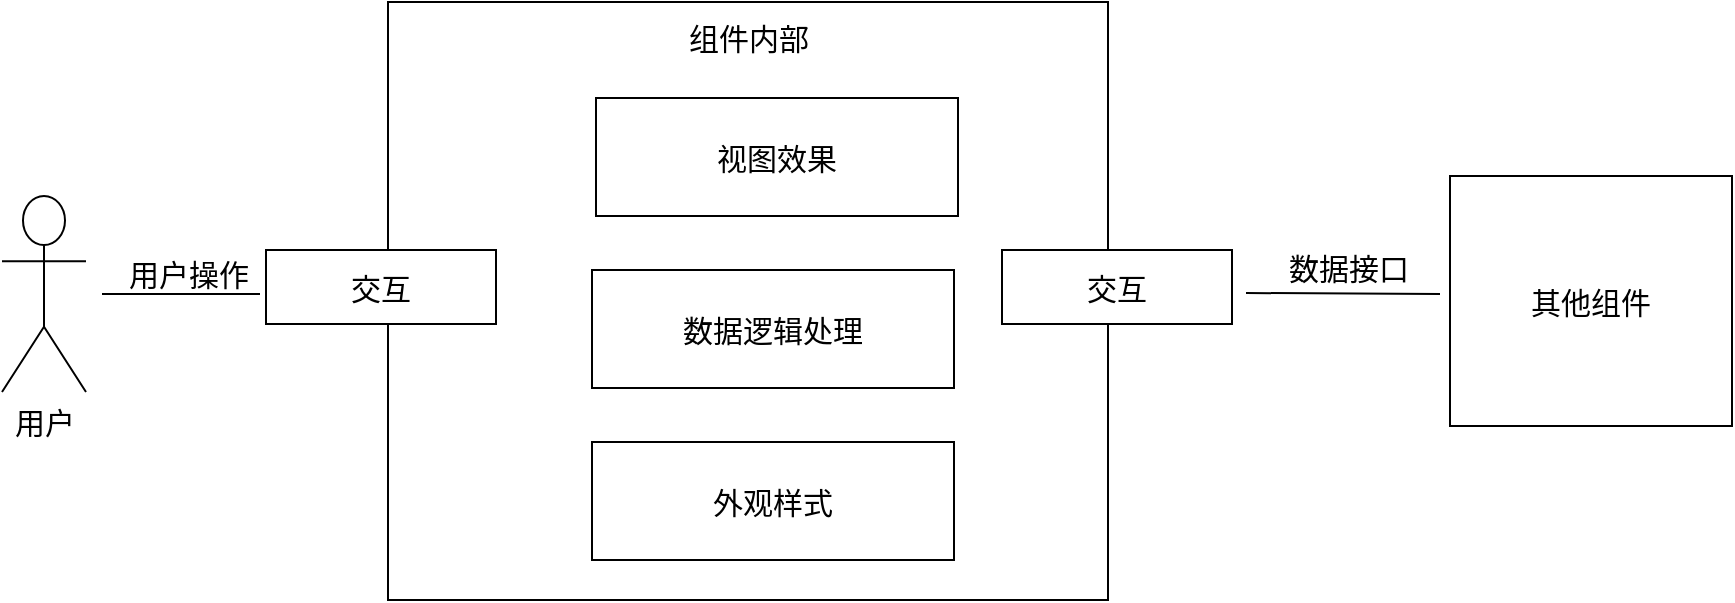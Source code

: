 <mxfile version="20.3.6" type="github">
  <diagram id="JWtKfMfdStmRFXnNzA0E" name="第 1 页">
    <mxGraphModel dx="1346" dy="1014" grid="0" gridSize="10" guides="1" tooltips="1" connect="1" arrows="1" fold="1" page="0" pageScale="1" pageWidth="827" pageHeight="1169" math="0" shadow="0">
      <root>
        <mxCell id="0" />
        <mxCell id="1" parent="0" />
        <mxCell id="vNc3BED5Lto9hA0fMaNB-1" value="" style="rounded=0;whiteSpace=wrap;html=1;" vertex="1" parent="1">
          <mxGeometry x="162" y="-20" width="360" height="299" as="geometry" />
        </mxCell>
        <mxCell id="vNc3BED5Lto9hA0fMaNB-2" value="&lt;font style=&quot;font-size: 15px;&quot;&gt;交互&lt;/font&gt;" style="rounded=0;whiteSpace=wrap;html=1;" vertex="1" parent="1">
          <mxGeometry x="101" y="104" width="115" height="37" as="geometry" />
        </mxCell>
        <mxCell id="vNc3BED5Lto9hA0fMaNB-3" value="用户" style="shape=umlActor;verticalLabelPosition=bottom;verticalAlign=top;html=1;outlineConnect=0;fontSize=15;" vertex="1" parent="1">
          <mxGeometry x="-31" y="77" width="42" height="98" as="geometry" />
        </mxCell>
        <mxCell id="vNc3BED5Lto9hA0fMaNB-4" value="&lt;font style=&quot;font-size: 15px;&quot;&gt;交互&lt;/font&gt;" style="rounded=0;whiteSpace=wrap;html=1;" vertex="1" parent="1">
          <mxGeometry x="469" y="104" width="115" height="37" as="geometry" />
        </mxCell>
        <mxCell id="vNc3BED5Lto9hA0fMaNB-5" value="" style="endArrow=none;html=1;rounded=0;fontSize=15;" edge="1" parent="1">
          <mxGeometry width="50" height="50" relative="1" as="geometry">
            <mxPoint x="19" y="126" as="sourcePoint" />
            <mxPoint x="98" y="126" as="targetPoint" />
          </mxGeometry>
        </mxCell>
        <mxCell id="vNc3BED5Lto9hA0fMaNB-6" value="用户操作" style="text;html=1;strokeColor=none;fillColor=none;align=center;verticalAlign=middle;whiteSpace=wrap;rounded=0;fontSize=15;" vertex="1" parent="1">
          <mxGeometry x="11" y="101" width="103" height="30" as="geometry" />
        </mxCell>
        <mxCell id="vNc3BED5Lto9hA0fMaNB-7" value="其他组件" style="rounded=0;whiteSpace=wrap;html=1;fontSize=15;" vertex="1" parent="1">
          <mxGeometry x="693" y="67" width="141" height="125" as="geometry" />
        </mxCell>
        <mxCell id="vNc3BED5Lto9hA0fMaNB-8" value="" style="endArrow=none;html=1;rounded=0;fontSize=15;" edge="1" parent="1">
          <mxGeometry width="50" height="50" relative="1" as="geometry">
            <mxPoint x="591" y="125.5" as="sourcePoint" />
            <mxPoint x="688" y="126" as="targetPoint" />
          </mxGeometry>
        </mxCell>
        <mxCell id="vNc3BED5Lto9hA0fMaNB-9" value="数据接口" style="text;html=1;strokeColor=none;fillColor=none;align=center;verticalAlign=middle;whiteSpace=wrap;rounded=0;fontSize=15;" vertex="1" parent="1">
          <mxGeometry x="584" y="98" width="117" height="30" as="geometry" />
        </mxCell>
        <mxCell id="vNc3BED5Lto9hA0fMaNB-10" value="组件内部" style="text;html=1;strokeColor=none;fillColor=none;align=center;verticalAlign=middle;whiteSpace=wrap;rounded=0;fontSize=15;" vertex="1" parent="1">
          <mxGeometry x="278.5" y="-17" width="127" height="29" as="geometry" />
        </mxCell>
        <mxCell id="vNc3BED5Lto9hA0fMaNB-11" value="外观样式" style="rounded=0;whiteSpace=wrap;html=1;fontSize=15;" vertex="1" parent="1">
          <mxGeometry x="264" y="200" width="181" height="59" as="geometry" />
        </mxCell>
        <mxCell id="vNc3BED5Lto9hA0fMaNB-12" value="数据逻辑处理" style="rounded=0;whiteSpace=wrap;html=1;fontSize=15;" vertex="1" parent="1">
          <mxGeometry x="264" y="114" width="181" height="59" as="geometry" />
        </mxCell>
        <mxCell id="vNc3BED5Lto9hA0fMaNB-13" value="视图效果" style="rounded=0;whiteSpace=wrap;html=1;fontSize=15;" vertex="1" parent="1">
          <mxGeometry x="266" y="28" width="181" height="59" as="geometry" />
        </mxCell>
      </root>
    </mxGraphModel>
  </diagram>
</mxfile>
